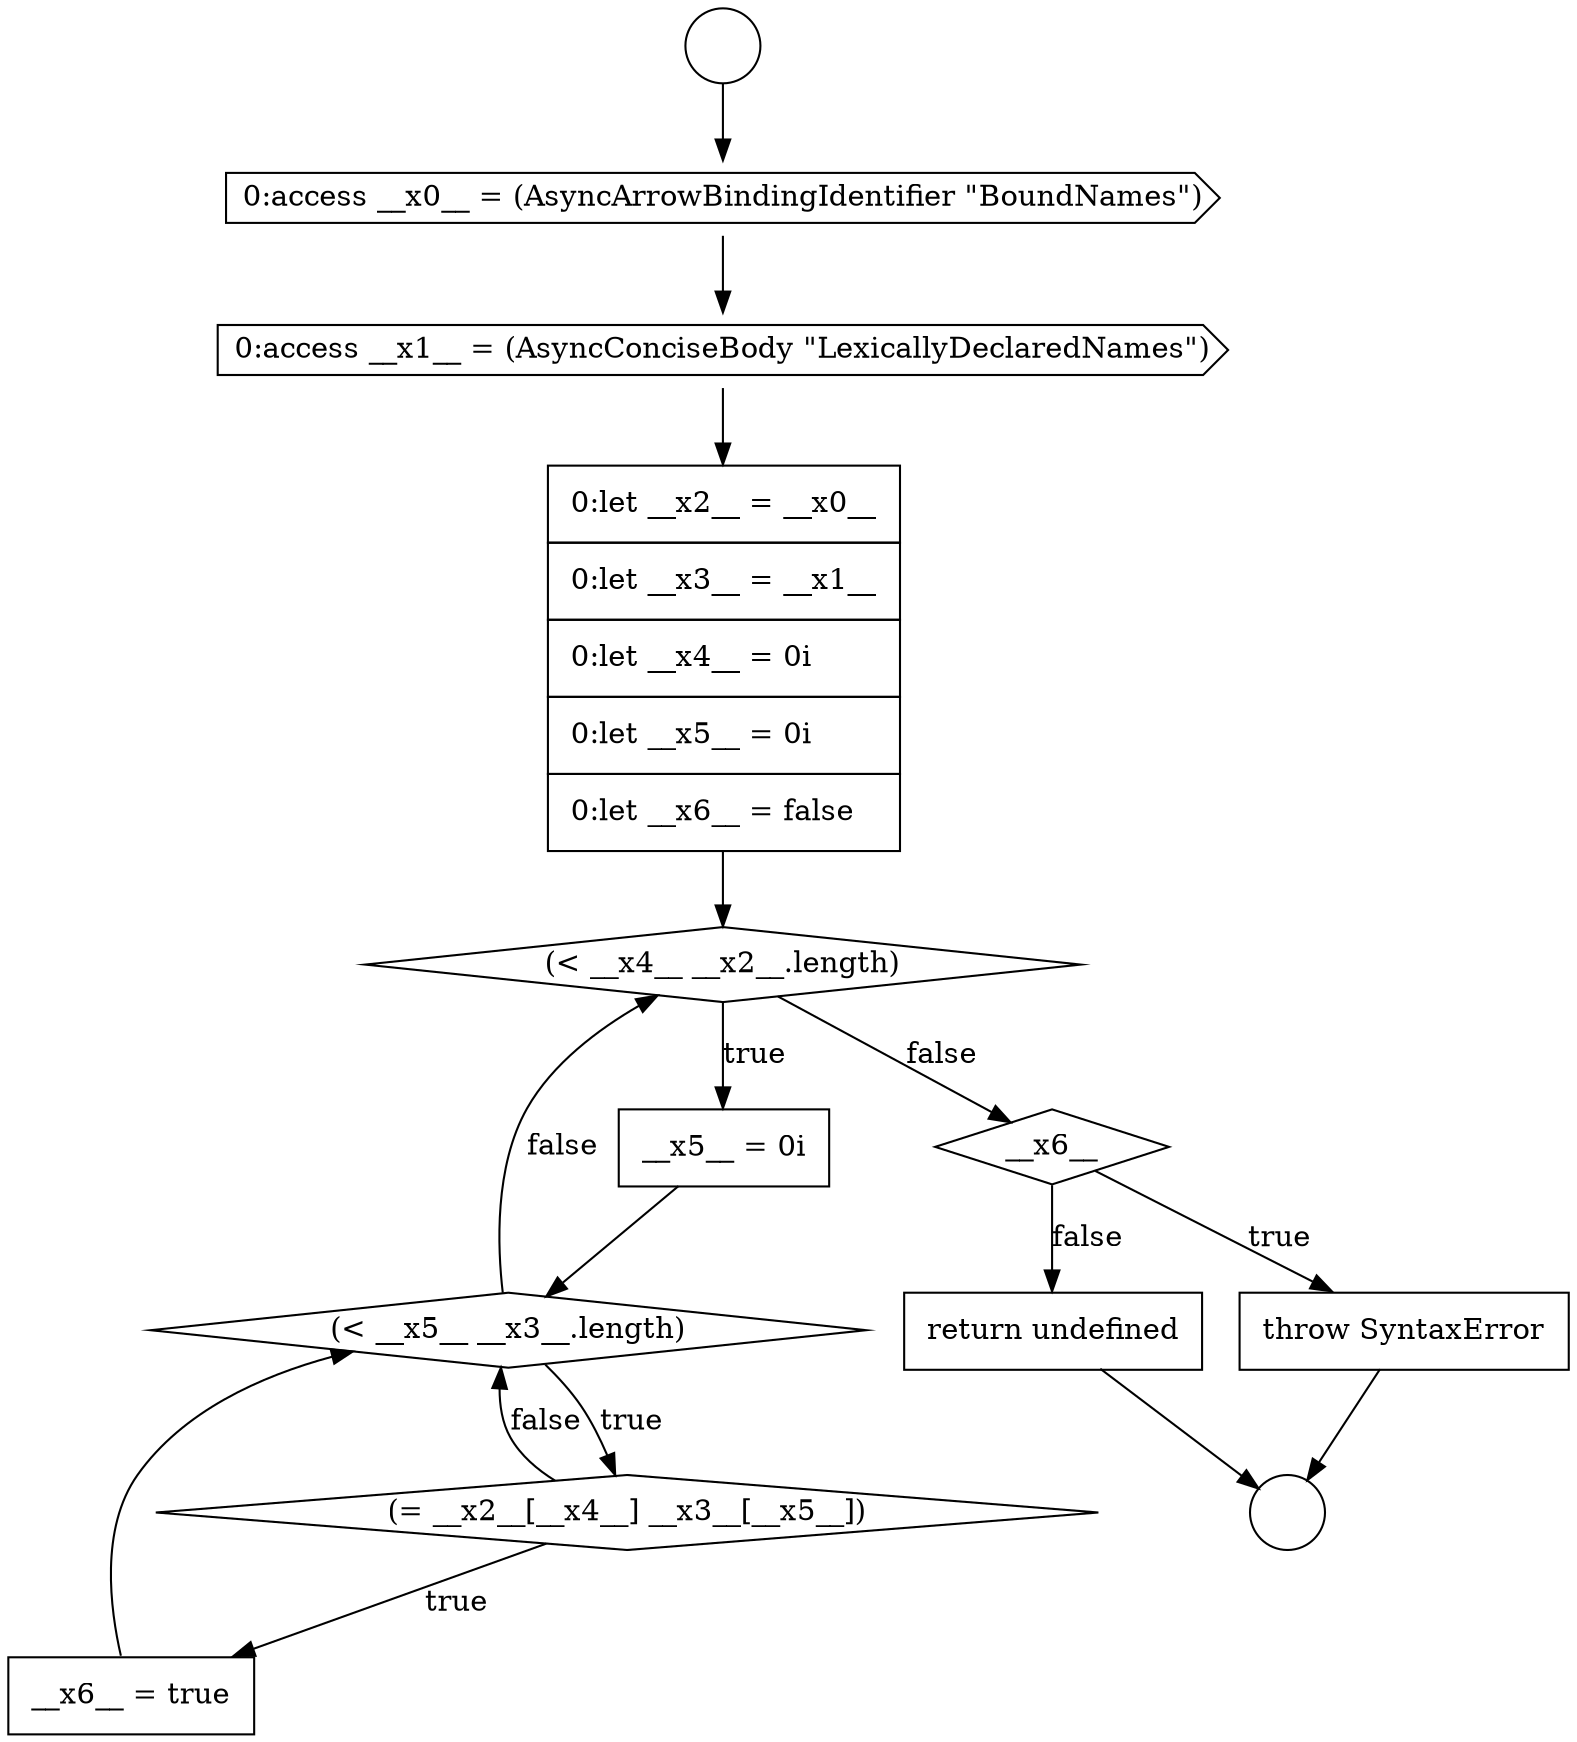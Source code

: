 digraph {
  node19274 [shape=circle label=" " color="black" fillcolor="white" style=filled]
  node19282 [shape=none, margin=0, label=<<font color="black">
    <table border="0" cellborder="1" cellspacing="0" cellpadding="10">
      <tr><td align="left">__x6__ = true</td></tr>
    </table>
  </font>> color="black" fillcolor="white" style=filled]
  node19280 [shape=diamond, label=<<font color="black">(&lt; __x5__ __x3__.length)</font>> color="black" fillcolor="white" style=filled]
  node19273 [shape=circle label=" " color="black" fillcolor="white" style=filled]
  node19277 [shape=none, margin=0, label=<<font color="black">
    <table border="0" cellborder="1" cellspacing="0" cellpadding="10">
      <tr><td align="left">0:let __x2__ = __x0__</td></tr>
      <tr><td align="left">0:let __x3__ = __x1__</td></tr>
      <tr><td align="left">0:let __x4__ = 0i</td></tr>
      <tr><td align="left">0:let __x5__ = 0i</td></tr>
      <tr><td align="left">0:let __x6__ = false</td></tr>
    </table>
  </font>> color="black" fillcolor="white" style=filled]
  node19283 [shape=diamond, label=<<font color="black">__x6__</font>> color="black" fillcolor="white" style=filled]
  node19276 [shape=cds, label=<<font color="black">0:access __x1__ = (AsyncConciseBody &quot;LexicallyDeclaredNames&quot;)</font>> color="black" fillcolor="white" style=filled]
  node19284 [shape=none, margin=0, label=<<font color="black">
    <table border="0" cellborder="1" cellspacing="0" cellpadding="10">
      <tr><td align="left">throw SyntaxError</td></tr>
    </table>
  </font>> color="black" fillcolor="white" style=filled]
  node19278 [shape=diamond, label=<<font color="black">(&lt; __x4__ __x2__.length)</font>> color="black" fillcolor="white" style=filled]
  node19285 [shape=none, margin=0, label=<<font color="black">
    <table border="0" cellborder="1" cellspacing="0" cellpadding="10">
      <tr><td align="left">return undefined</td></tr>
    </table>
  </font>> color="black" fillcolor="white" style=filled]
  node19275 [shape=cds, label=<<font color="black">0:access __x0__ = (AsyncArrowBindingIdentifier &quot;BoundNames&quot;)</font>> color="black" fillcolor="white" style=filled]
  node19279 [shape=none, margin=0, label=<<font color="black">
    <table border="0" cellborder="1" cellspacing="0" cellpadding="10">
      <tr><td align="left">__x5__ = 0i</td></tr>
    </table>
  </font>> color="black" fillcolor="white" style=filled]
  node19281 [shape=diamond, label=<<font color="black">(= __x2__[__x4__] __x3__[__x5__])</font>> color="black" fillcolor="white" style=filled]
  node19273 -> node19275 [ color="black"]
  node19283 -> node19284 [label=<<font color="black">true</font>> color="black"]
  node19283 -> node19285 [label=<<font color="black">false</font>> color="black"]
  node19284 -> node19274 [ color="black"]
  node19276 -> node19277 [ color="black"]
  node19275 -> node19276 [ color="black"]
  node19279 -> node19280 [ color="black"]
  node19278 -> node19279 [label=<<font color="black">true</font>> color="black"]
  node19278 -> node19283 [label=<<font color="black">false</font>> color="black"]
  node19285 -> node19274 [ color="black"]
  node19281 -> node19282 [label=<<font color="black">true</font>> color="black"]
  node19281 -> node19280 [label=<<font color="black">false</font>> color="black"]
  node19277 -> node19278 [ color="black"]
  node19282 -> node19280 [ color="black"]
  node19280 -> node19281 [label=<<font color="black">true</font>> color="black"]
  node19280 -> node19278 [label=<<font color="black">false</font>> color="black"]
}

